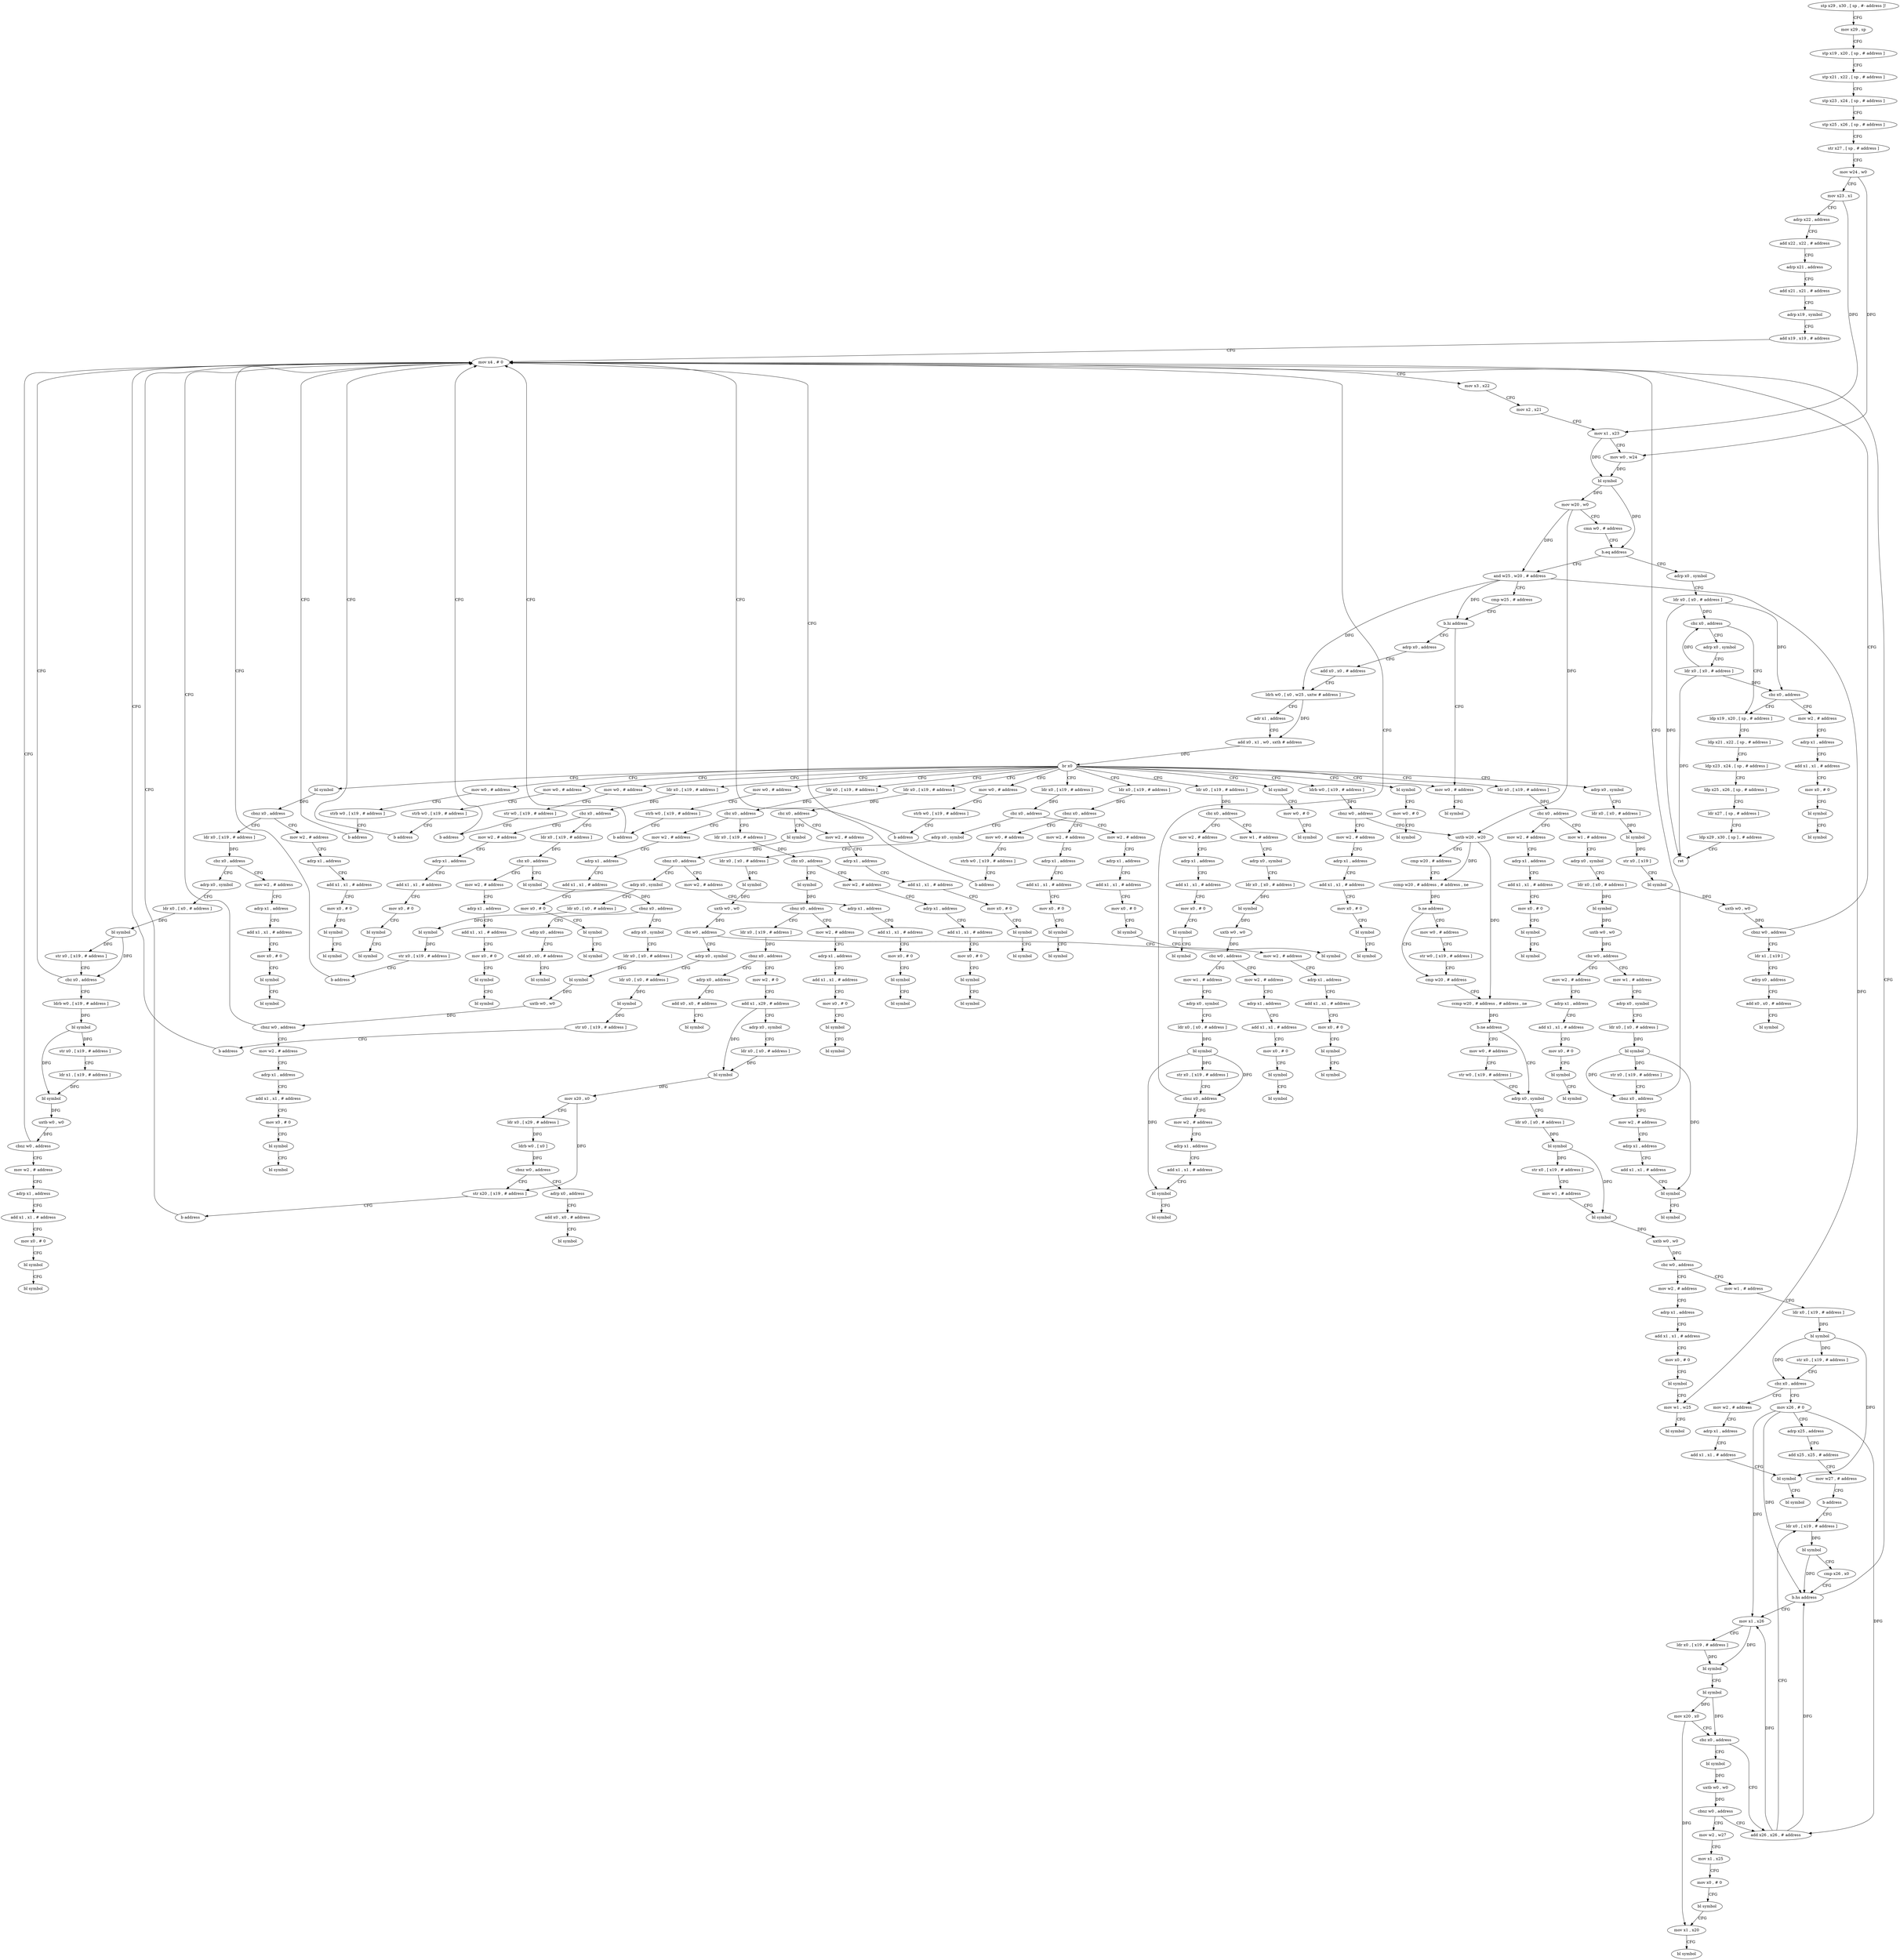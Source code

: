 digraph "func" {
"4217520" [label = "stp x29 , x30 , [ sp , #- address ]!" ]
"4217524" [label = "mov x29 , sp" ]
"4217528" [label = "stp x19 , x20 , [ sp , # address ]" ]
"4217532" [label = "stp x21 , x22 , [ sp , # address ]" ]
"4217536" [label = "stp x23 , x24 , [ sp , # address ]" ]
"4217540" [label = "stp x25 , x26 , [ sp , # address ]" ]
"4217544" [label = "str x27 , [ sp , # address ]" ]
"4217548" [label = "mov w24 , w0" ]
"4217552" [label = "mov x23 , x1" ]
"4217556" [label = "adrp x22 , address" ]
"4217560" [label = "add x22 , x22 , # address" ]
"4217564" [label = "adrp x21 , address" ]
"4217568" [label = "add x21 , x21 , # address" ]
"4217572" [label = "adrp x19 , symbol" ]
"4217576" [label = "add x19 , x19 , # address" ]
"4217580" [label = "mov x4 , # 0" ]
"4219052" [label = "adrp x0 , symbol" ]
"4219056" [label = "ldr x0 , [ x0 , # address ]" ]
"4219060" [label = "cbz x0 , address" ]
"4219092" [label = "adrp x0 , symbol" ]
"4219064" [label = "ldp x19 , x20 , [ sp , # address ]" ]
"4217616" [label = "and w25 , w20 , # address" ]
"4217620" [label = "cmp w25 , # address" ]
"4217624" [label = "b.hi address" ]
"4219044" [label = "mov w0 , # address" ]
"4217628" [label = "adrp x0 , address" ]
"4219096" [label = "ldr x0 , [ x0 , # address ]" ]
"4219100" [label = "cbz x0 , address" ]
"4219104" [label = "mov w2 , # address" ]
"4219068" [label = "ldp x21 , x22 , [ sp , # address ]" ]
"4219072" [label = "ldp x23 , x24 , [ sp , # address ]" ]
"4219076" [label = "ldp x25 , x26 , [ sp , # address ]" ]
"4219080" [label = "ldr x27 , [ sp , # address ]" ]
"4219084" [label = "ldp x29 , x30 , [ sp ] , # address" ]
"4219088" [label = "ret" ]
"4219048" [label = "bl symbol" ]
"4217632" [label = "add x0 , x0 , # address" ]
"4217636" [label = "ldrh w0 , [ x0 , w25 , uxtw # address ]" ]
"4217640" [label = "adr x1 , address" ]
"4217644" [label = "add x0 , x1 , w0 , sxth # address" ]
"4217648" [label = "br x0" ]
"4217652" [label = "bl symbol" ]
"4217664" [label = "bl symbol" ]
"4217676" [label = "adrp x0 , symbol" ]
"4217724" [label = "bl symbol" ]
"4217868" [label = "ldr x0 , [ x19 , # address ]" ]
"4218004" [label = "ldr x0 , [ x19 , # address ]" ]
"4218188" [label = "ldr x0 , [ x19 , # address ]" ]
"4218276" [label = "mov w0 , # address" ]
"4218288" [label = "mov w0 , # address" ]
"4218300" [label = "mov w0 , # address" ]
"4218312" [label = "mov w0 , # address" ]
"4218324" [label = "ldr x0 , [ x19 , # address ]" ]
"4218456" [label = "ldr x0 , [ x19 , # address ]" ]
"4218556" [label = "ldr x0 , [ x19 , # address ]" ]
"4218688" [label = "ldrb w0 , [ x19 , # address ]" ]
"4218980" [label = "mov w0 , # address" ]
"4218992" [label = "ldr x0 , [ x19 , # address ]" ]
"4219108" [label = "adrp x1 , address" ]
"4219112" [label = "add x1 , x1 , # address" ]
"4219116" [label = "mov x0 , # 0" ]
"4219120" [label = "bl symbol" ]
"4219124" [label = "bl symbol" ]
"4217656" [label = "mov w0 , # 0" ]
"4217660" [label = "bl symbol" ]
"4217668" [label = "mov w0 , # 0" ]
"4217672" [label = "bl symbol" ]
"4217680" [label = "ldr x0 , [ x0 , # address ]" ]
"4217684" [label = "bl symbol" ]
"4217688" [label = "str x0 , [ x19 ]" ]
"4217692" [label = "bl symbol" ]
"4217696" [label = "uxtb w0 , w0" ]
"4217700" [label = "cbnz w0 , address" ]
"4217704" [label = "ldr x1 , [ x19 ]" ]
"4217728" [label = "cbnz x0 , address" ]
"4217840" [label = "mov w2 , # address" ]
"4217732" [label = "ldr x0 , [ x19 , # address ]" ]
"4217872" [label = "cbz x0 , address" ]
"4217900" [label = "ldr x0 , [ x19 , # address ]" ]
"4217876" [label = "mov w2 , # address" ]
"4218008" [label = "cbz x0 , address" ]
"4218036" [label = "ldr x0 , [ x19 , # address ]" ]
"4218012" [label = "mov w2 , # address" ]
"4218192" [label = "cbz x0 , address" ]
"4218220" [label = "bl symbol" ]
"4218196" [label = "mov w2 , # address" ]
"4218280" [label = "strb w0 , [ x19 , # address ]" ]
"4218284" [label = "b address" ]
"4218292" [label = "strb w0 , [ x19 , # address ]" ]
"4218296" [label = "b address" ]
"4218304" [label = "str w0 , [ x19 , # address ]" ]
"4218308" [label = "b address" ]
"4218316" [label = "strb w0 , [ x19 , # address ]" ]
"4218320" [label = "b address" ]
"4218328" [label = "cbz x0 , address" ]
"4218356" [label = "mov w1 , # address" ]
"4218332" [label = "mov w2 , # address" ]
"4218460" [label = "cbz x0 , address" ]
"4218488" [label = "adrp x0 , symbol" ]
"4218464" [label = "mov w2 , # address" ]
"4218560" [label = "cbz x0 , address" ]
"4218588" [label = "mov w1 , # address" ]
"4218564" [label = "mov w2 , # address" ]
"4218692" [label = "cbnz w0 , address" ]
"4218812" [label = "mov w2 , # address" ]
"4218696" [label = "uxtb w20 , w20" ]
"4218984" [label = "strb w0 , [ x19 , # address ]" ]
"4218988" [label = "b address" ]
"4218996" [label = "cbnz x0 , address" ]
"4219012" [label = "mov w2 , # address" ]
"4219000" [label = "mov w0 , # address" ]
"4217584" [label = "mov x3 , x22" ]
"4217588" [label = "mov x2 , x21" ]
"4217592" [label = "mov x1 , x23" ]
"4217596" [label = "mov w0 , w24" ]
"4217600" [label = "bl symbol" ]
"4217604" [label = "mov w20 , w0" ]
"4217608" [label = "cmn w0 , # address" ]
"4217612" [label = "b.eq address" ]
"4217708" [label = "adrp x0 , address" ]
"4217712" [label = "add x0 , x0 , # address" ]
"4217716" [label = "bl symbol" ]
"4217844" [label = "adrp x1 , address" ]
"4217848" [label = "add x1 , x1 , # address" ]
"4217852" [label = "mov x0 , # 0" ]
"4217856" [label = "bl symbol" ]
"4217860" [label = "bl symbol" ]
"4217736" [label = "cbz x0 , address" ]
"4217764" [label = "adrp x0 , symbol" ]
"4217740" [label = "mov w2 , # address" ]
"4217904" [label = "cbz x0 , address" ]
"4217932" [label = "bl symbol" ]
"4217908" [label = "mov w2 , # address" ]
"4217880" [label = "adrp x1 , address" ]
"4217884" [label = "add x1 , x1 , # address" ]
"4217888" [label = "mov x0 , # 0" ]
"4217892" [label = "bl symbol" ]
"4217896" [label = "bl symbol" ]
"4218040" [label = "cbz x0 , address" ]
"4218068" [label = "bl symbol" ]
"4218044" [label = "mov w2 , # address" ]
"4218016" [label = "adrp x1 , address" ]
"4218020" [label = "add x1 , x1 , # address" ]
"4218024" [label = "mov x0 , # 0" ]
"4218028" [label = "bl symbol" ]
"4218032" [label = "bl symbol" ]
"4218224" [label = "cbnz x0 , address" ]
"4218248" [label = "mov w2 , # address" ]
"4218228" [label = "adrp x0 , symbol" ]
"4218200" [label = "adrp x1 , address" ]
"4218204" [label = "add x1 , x1 , # address" ]
"4218208" [label = "mov x0 , # 0" ]
"4218212" [label = "bl symbol" ]
"4218216" [label = "bl symbol" ]
"4218360" [label = "adrp x0 , symbol" ]
"4218364" [label = "ldr x0 , [ x0 , # address ]" ]
"4218368" [label = "bl symbol" ]
"4218372" [label = "uxtb w0 , w0" ]
"4218376" [label = "cbz w0 , address" ]
"4218428" [label = "mov w2 , # address" ]
"4218380" [label = "mov w1 , # address" ]
"4218336" [label = "adrp x1 , address" ]
"4218340" [label = "add x1 , x1 , # address" ]
"4218344" [label = "mov x0 , # 0" ]
"4218348" [label = "bl symbol" ]
"4218352" [label = "bl symbol" ]
"4218492" [label = "ldr x0 , [ x0 , # address ]" ]
"4218496" [label = "bl symbol" ]
"4218500" [label = "uxtb w0 , w0" ]
"4218504" [label = "cbz w0 , address" ]
"4218528" [label = "mov w2 , # address" ]
"4218508" [label = "adrp x0 , symbol" ]
"4218468" [label = "adrp x1 , address" ]
"4218472" [label = "add x1 , x1 , # address" ]
"4218476" [label = "mov x0 , # 0" ]
"4218480" [label = "bl symbol" ]
"4218484" [label = "bl symbol" ]
"4218592" [label = "adrp x0 , symbol" ]
"4218596" [label = "ldr x0 , [ x0 , # address ]" ]
"4218600" [label = "bl symbol" ]
"4218604" [label = "uxtb w0 , w0" ]
"4218608" [label = "cbz w0 , address" ]
"4218660" [label = "mov w2 , # address" ]
"4218612" [label = "mov w1 , # address" ]
"4218568" [label = "adrp x1 , address" ]
"4218572" [label = "add x1 , x1 , # address" ]
"4218576" [label = "mov x0 , # 0" ]
"4218580" [label = "bl symbol" ]
"4218584" [label = "bl symbol" ]
"4218816" [label = "adrp x1 , address" ]
"4218820" [label = "add x1 , x1 , # address" ]
"4218824" [label = "mov x0 , # 0" ]
"4218828" [label = "bl symbol" ]
"4218832" [label = "bl symbol" ]
"4218700" [label = "cmp w20 , # address" ]
"4218704" [label = "ccmp w20 , # address , # address , ne" ]
"4218708" [label = "b.ne address" ]
"4218720" [label = "cmp w20 , # address" ]
"4218712" [label = "mov w0 , # address" ]
"4219016" [label = "adrp x1 , address" ]
"4219020" [label = "add x1 , x1 , # address" ]
"4219024" [label = "mov x0 , # 0" ]
"4219028" [label = "bl symbol" ]
"4219032" [label = "bl symbol" ]
"4219004" [label = "strb w0 , [ x19 , # address ]" ]
"4219008" [label = "b address" ]
"4217768" [label = "ldr x0 , [ x0 , # address ]" ]
"4217772" [label = "bl symbol" ]
"4217776" [label = "str x0 , [ x19 , # address ]" ]
"4217780" [label = "cbz x0 , address" ]
"4217784" [label = "ldrb w0 , [ x19 , # address ]" ]
"4217744" [label = "adrp x1 , address" ]
"4217748" [label = "add x1 , x1 , # address" ]
"4217752" [label = "mov x0 , # 0" ]
"4217756" [label = "bl symbol" ]
"4217760" [label = "bl symbol" ]
"4217936" [label = "cbnz x0 , address" ]
"4217988" [label = "adrp x0 , address" ]
"4217940" [label = "adrp x0 , symbol" ]
"4217912" [label = "adrp x1 , address" ]
"4217916" [label = "add x1 , x1 , # address" ]
"4217920" [label = "mov x0 , # 0" ]
"4217924" [label = "bl symbol" ]
"4217928" [label = "bl symbol" ]
"4218072" [label = "cbnz x0 , address" ]
"4218128" [label = "mov w2 , # address" ]
"4218076" [label = "ldr x0 , [ x19 , # address ]" ]
"4218048" [label = "adrp x1 , address" ]
"4218052" [label = "add x1 , x1 , # address" ]
"4218056" [label = "mov x0 , # 0" ]
"4218060" [label = "bl symbol" ]
"4218064" [label = "bl symbol" ]
"4218252" [label = "adrp x1 , address" ]
"4218256" [label = "add x1 , x1 , # address" ]
"4218260" [label = "mov x0 , # 0" ]
"4218264" [label = "bl symbol" ]
"4218268" [label = "bl symbol" ]
"4218232" [label = "ldr x0 , [ x0 , # address ]" ]
"4218236" [label = "bl symbol" ]
"4218240" [label = "str x0 , [ x19 , # address ]" ]
"4218244" [label = "b address" ]
"4218432" [label = "adrp x1 , address" ]
"4218436" [label = "add x1 , x1 , # address" ]
"4218440" [label = "mov x0 , # 0" ]
"4218444" [label = "bl symbol" ]
"4218448" [label = "bl symbol" ]
"4218384" [label = "adrp x0 , symbol" ]
"4218388" [label = "ldr x0 , [ x0 , # address ]" ]
"4218392" [label = "bl symbol" ]
"4218396" [label = "str x0 , [ x19 , # address ]" ]
"4218400" [label = "cbnz x0 , address" ]
"4218404" [label = "mov w2 , # address" ]
"4218532" [label = "adrp x1 , address" ]
"4218536" [label = "add x1 , x1 , # address" ]
"4218540" [label = "mov x0 , # 0" ]
"4218544" [label = "bl symbol" ]
"4218548" [label = "bl symbol" ]
"4218512" [label = "ldr x0 , [ x0 , # address ]" ]
"4218516" [label = "bl symbol" ]
"4218520" [label = "str x0 , [ x19 , # address ]" ]
"4218524" [label = "b address" ]
"4218664" [label = "adrp x1 , address" ]
"4218668" [label = "add x1 , x1 , # address" ]
"4218672" [label = "mov x0 , # 0" ]
"4218676" [label = "bl symbol" ]
"4218680" [label = "bl symbol" ]
"4218616" [label = "adrp x0 , symbol" ]
"4218620" [label = "ldr x0 , [ x0 , # address ]" ]
"4218624" [label = "bl symbol" ]
"4218628" [label = "str x0 , [ x19 , # address ]" ]
"4218632" [label = "cbnz x0 , address" ]
"4218636" [label = "mov w2 , # address" ]
"4218724" [label = "ccmp w20 , # address , # address , ne" ]
"4218728" [label = "b.ne address" ]
"4218740" [label = "adrp x0 , symbol" ]
"4218732" [label = "mov w0 , # address" ]
"4218716" [label = "str w0 , [ x19 , # address ]" ]
"4217788" [label = "bl symbol" ]
"4217792" [label = "str x0 , [ x19 , # address ]" ]
"4217796" [label = "ldr x1 , [ x19 , # address ]" ]
"4217800" [label = "bl symbol" ]
"4217804" [label = "uxtb w0 , w0" ]
"4217808" [label = "cbnz w0 , address" ]
"4217812" [label = "mov w2 , # address" ]
"4217992" [label = "add x0 , x0 , # address" ]
"4217996" [label = "bl symbol" ]
"4217944" [label = "ldr x0 , [ x0 , # address ]" ]
"4217948" [label = "bl symbol" ]
"4217952" [label = "uxtb w0 , w0" ]
"4217956" [label = "cbnz w0 , address" ]
"4217960" [label = "mov w2 , # address" ]
"4218132" [label = "adrp x1 , address" ]
"4218136" [label = "add x1 , x1 , # address" ]
"4218140" [label = "mov x0 , # 0" ]
"4218144" [label = "bl symbol" ]
"4218148" [label = "bl symbol" ]
"4218080" [label = "cbnz x0 , address" ]
"4218156" [label = "adrp x0 , address" ]
"4218084" [label = "mov w2 , # 0" ]
"4218408" [label = "adrp x1 , address" ]
"4218412" [label = "add x1 , x1 , # address" ]
"4218416" [label = "bl symbol" ]
"4218420" [label = "bl symbol" ]
"4218640" [label = "adrp x1 , address" ]
"4218644" [label = "add x1 , x1 , # address" ]
"4218648" [label = "bl symbol" ]
"4218652" [label = "bl symbol" ]
"4218744" [label = "ldr x0 , [ x0 , # address ]" ]
"4218748" [label = "bl symbol" ]
"4218752" [label = "str x0 , [ x19 , # address ]" ]
"4218756" [label = "mov w1 , # address" ]
"4218760" [label = "bl symbol" ]
"4218764" [label = "uxtb w0 , w0" ]
"4218768" [label = "cbz w0 , address" ]
"4218840" [label = "mov w2 , # address" ]
"4218772" [label = "mov w1 , # address" ]
"4218736" [label = "str w0 , [ x19 , # address ]" ]
"4217816" [label = "adrp x1 , address" ]
"4217820" [label = "add x1 , x1 , # address" ]
"4217824" [label = "mov x0 , # 0" ]
"4217828" [label = "bl symbol" ]
"4217832" [label = "bl symbol" ]
"4217964" [label = "adrp x1 , address" ]
"4217968" [label = "add x1 , x1 , # address" ]
"4217972" [label = "mov x0 , # 0" ]
"4217976" [label = "bl symbol" ]
"4217980" [label = "bl symbol" ]
"4218160" [label = "add x0 , x0 , # address" ]
"4218164" [label = "bl symbol" ]
"4218088" [label = "add x1 , x29 , # address" ]
"4218092" [label = "adrp x0 , symbol" ]
"4218096" [label = "ldr x0 , [ x0 , # address ]" ]
"4218100" [label = "bl symbol" ]
"4218104" [label = "mov x20 , x0" ]
"4218108" [label = "ldr x0 , [ x29 , # address ]" ]
"4218112" [label = "ldrb w0 , [ x0 ]" ]
"4218116" [label = "cbnz w0 , address" ]
"4218172" [label = "adrp x0 , address" ]
"4218120" [label = "str x20 , [ x19 , # address ]" ]
"4218844" [label = "adrp x1 , address" ]
"4218848" [label = "add x1 , x1 , # address" ]
"4218852" [label = "mov x0 , # 0" ]
"4218856" [label = "bl symbol" ]
"4218860" [label = "mov w1 , w25" ]
"4218864" [label = "bl symbol" ]
"4218776" [label = "ldr x0 , [ x19 , # address ]" ]
"4218780" [label = "bl symbol" ]
"4218784" [label = "str x0 , [ x19 , # address ]" ]
"4218788" [label = "cbz x0 , address" ]
"4218872" [label = "mov w2 , # address" ]
"4218792" [label = "mov x26 , # 0" ]
"4218176" [label = "add x0 , x0 , # address" ]
"4218180" [label = "bl symbol" ]
"4218124" [label = "b address" ]
"4218876" [label = "adrp x1 , address" ]
"4218880" [label = "add x1 , x1 , # address" ]
"4218884" [label = "bl symbol" ]
"4218888" [label = "bl symbol" ]
"4218796" [label = "adrp x25 , address" ]
"4218800" [label = "add x25 , x25 , # address" ]
"4218804" [label = "mov w27 , # address" ]
"4218808" [label = "b address" ]
"4218900" [label = "ldr x0 , [ x19 , # address ]" ]
"4218904" [label = "bl symbol" ]
"4218908" [label = "cmp x26 , x0" ]
"4218912" [label = "b.hs address" ]
"4218916" [label = "mov x1 , x26" ]
"4218920" [label = "ldr x0 , [ x19 , # address ]" ]
"4218924" [label = "bl symbol" ]
"4218928" [label = "bl symbol" ]
"4218932" [label = "mov x20 , x0" ]
"4218936" [label = "cbz x0 , address" ]
"4218896" [label = "add x26 , x26 , # address" ]
"4218940" [label = "bl symbol" ]
"4218944" [label = "uxtb w0 , w0" ]
"4218948" [label = "cbnz w0 , address" ]
"4218952" [label = "mov w2 , w27" ]
"4218956" [label = "mov x1 , x25" ]
"4218960" [label = "mov x0 , # 0" ]
"4218964" [label = "bl symbol" ]
"4218968" [label = "mov x1 , x20" ]
"4218972" [label = "bl symbol" ]
"4217520" -> "4217524" [ label = "CFG" ]
"4217524" -> "4217528" [ label = "CFG" ]
"4217528" -> "4217532" [ label = "CFG" ]
"4217532" -> "4217536" [ label = "CFG" ]
"4217536" -> "4217540" [ label = "CFG" ]
"4217540" -> "4217544" [ label = "CFG" ]
"4217544" -> "4217548" [ label = "CFG" ]
"4217548" -> "4217552" [ label = "CFG" ]
"4217548" -> "4217596" [ label = "DFG" ]
"4217552" -> "4217556" [ label = "CFG" ]
"4217552" -> "4217592" [ label = "DFG" ]
"4217556" -> "4217560" [ label = "CFG" ]
"4217560" -> "4217564" [ label = "CFG" ]
"4217564" -> "4217568" [ label = "CFG" ]
"4217568" -> "4217572" [ label = "CFG" ]
"4217572" -> "4217576" [ label = "CFG" ]
"4217576" -> "4217580" [ label = "CFG" ]
"4217580" -> "4217584" [ label = "CFG" ]
"4219052" -> "4219056" [ label = "CFG" ]
"4219056" -> "4219060" [ label = "DFG" ]
"4219056" -> "4219100" [ label = "DFG" ]
"4219056" -> "4219088" [ label = "DFG" ]
"4219060" -> "4219092" [ label = "CFG" ]
"4219060" -> "4219064" [ label = "CFG" ]
"4219092" -> "4219096" [ label = "CFG" ]
"4219064" -> "4219068" [ label = "CFG" ]
"4217616" -> "4217620" [ label = "CFG" ]
"4217616" -> "4217624" [ label = "DFG" ]
"4217616" -> "4217636" [ label = "DFG" ]
"4217616" -> "4218860" [ label = "DFG" ]
"4217620" -> "4217624" [ label = "CFG" ]
"4217624" -> "4219044" [ label = "CFG" ]
"4217624" -> "4217628" [ label = "CFG" ]
"4219044" -> "4219048" [ label = "CFG" ]
"4217628" -> "4217632" [ label = "CFG" ]
"4219096" -> "4219100" [ label = "DFG" ]
"4219096" -> "4219060" [ label = "DFG" ]
"4219096" -> "4219088" [ label = "DFG" ]
"4219100" -> "4219064" [ label = "CFG" ]
"4219100" -> "4219104" [ label = "CFG" ]
"4219104" -> "4219108" [ label = "CFG" ]
"4219068" -> "4219072" [ label = "CFG" ]
"4219072" -> "4219076" [ label = "CFG" ]
"4219076" -> "4219080" [ label = "CFG" ]
"4219080" -> "4219084" [ label = "CFG" ]
"4219084" -> "4219088" [ label = "CFG" ]
"4217632" -> "4217636" [ label = "CFG" ]
"4217636" -> "4217640" [ label = "CFG" ]
"4217636" -> "4217644" [ label = "DFG" ]
"4217640" -> "4217644" [ label = "CFG" ]
"4217644" -> "4217648" [ label = "DFG" ]
"4217648" -> "4217652" [ label = "CFG" ]
"4217648" -> "4217664" [ label = "CFG" ]
"4217648" -> "4217676" [ label = "CFG" ]
"4217648" -> "4217724" [ label = "CFG" ]
"4217648" -> "4217868" [ label = "CFG" ]
"4217648" -> "4218004" [ label = "CFG" ]
"4217648" -> "4218188" [ label = "CFG" ]
"4217648" -> "4218276" [ label = "CFG" ]
"4217648" -> "4218288" [ label = "CFG" ]
"4217648" -> "4218300" [ label = "CFG" ]
"4217648" -> "4218312" [ label = "CFG" ]
"4217648" -> "4218324" [ label = "CFG" ]
"4217648" -> "4218456" [ label = "CFG" ]
"4217648" -> "4218556" [ label = "CFG" ]
"4217648" -> "4218688" [ label = "CFG" ]
"4217648" -> "4218980" [ label = "CFG" ]
"4217648" -> "4218992" [ label = "CFG" ]
"4217648" -> "4219044" [ label = "CFG" ]
"4217652" -> "4217656" [ label = "CFG" ]
"4217664" -> "4217668" [ label = "CFG" ]
"4217676" -> "4217680" [ label = "CFG" ]
"4217724" -> "4217728" [ label = "DFG" ]
"4217868" -> "4217872" [ label = "DFG" ]
"4218004" -> "4218008" [ label = "DFG" ]
"4218188" -> "4218192" [ label = "DFG" ]
"4218276" -> "4218280" [ label = "CFG" ]
"4218288" -> "4218292" [ label = "CFG" ]
"4218300" -> "4218304" [ label = "CFG" ]
"4218312" -> "4218316" [ label = "CFG" ]
"4218324" -> "4218328" [ label = "DFG" ]
"4218456" -> "4218460" [ label = "DFG" ]
"4218556" -> "4218560" [ label = "DFG" ]
"4218688" -> "4218692" [ label = "DFG" ]
"4218980" -> "4218984" [ label = "CFG" ]
"4218992" -> "4218996" [ label = "DFG" ]
"4219108" -> "4219112" [ label = "CFG" ]
"4219112" -> "4219116" [ label = "CFG" ]
"4219116" -> "4219120" [ label = "CFG" ]
"4219120" -> "4219124" [ label = "CFG" ]
"4217656" -> "4217660" [ label = "CFG" ]
"4217668" -> "4217672" [ label = "CFG" ]
"4217680" -> "4217684" [ label = "DFG" ]
"4217684" -> "4217688" [ label = "DFG" ]
"4217688" -> "4217692" [ label = "CFG" ]
"4217692" -> "4217696" [ label = "DFG" ]
"4217696" -> "4217700" [ label = "DFG" ]
"4217700" -> "4217580" [ label = "CFG" ]
"4217700" -> "4217704" [ label = "CFG" ]
"4217704" -> "4217708" [ label = "CFG" ]
"4217728" -> "4217840" [ label = "CFG" ]
"4217728" -> "4217732" [ label = "CFG" ]
"4217840" -> "4217844" [ label = "CFG" ]
"4217732" -> "4217736" [ label = "DFG" ]
"4217872" -> "4217900" [ label = "CFG" ]
"4217872" -> "4217876" [ label = "CFG" ]
"4217900" -> "4217904" [ label = "DFG" ]
"4217876" -> "4217880" [ label = "CFG" ]
"4218008" -> "4218036" [ label = "CFG" ]
"4218008" -> "4218012" [ label = "CFG" ]
"4218036" -> "4218040" [ label = "DFG" ]
"4218012" -> "4218016" [ label = "CFG" ]
"4218192" -> "4218220" [ label = "CFG" ]
"4218192" -> "4218196" [ label = "CFG" ]
"4218220" -> "4218224" [ label = "DFG" ]
"4218196" -> "4218200" [ label = "CFG" ]
"4218280" -> "4218284" [ label = "CFG" ]
"4218284" -> "4217580" [ label = "CFG" ]
"4218292" -> "4218296" [ label = "CFG" ]
"4218296" -> "4217580" [ label = "CFG" ]
"4218304" -> "4218308" [ label = "CFG" ]
"4218308" -> "4217580" [ label = "CFG" ]
"4218316" -> "4218320" [ label = "CFG" ]
"4218320" -> "4217580" [ label = "CFG" ]
"4218328" -> "4218356" [ label = "CFG" ]
"4218328" -> "4218332" [ label = "CFG" ]
"4218356" -> "4218360" [ label = "CFG" ]
"4218332" -> "4218336" [ label = "CFG" ]
"4218460" -> "4218488" [ label = "CFG" ]
"4218460" -> "4218464" [ label = "CFG" ]
"4218488" -> "4218492" [ label = "CFG" ]
"4218464" -> "4218468" [ label = "CFG" ]
"4218560" -> "4218588" [ label = "CFG" ]
"4218560" -> "4218564" [ label = "CFG" ]
"4218588" -> "4218592" [ label = "CFG" ]
"4218564" -> "4218568" [ label = "CFG" ]
"4218692" -> "4218812" [ label = "CFG" ]
"4218692" -> "4218696" [ label = "CFG" ]
"4218812" -> "4218816" [ label = "CFG" ]
"4218696" -> "4218700" [ label = "CFG" ]
"4218696" -> "4218704" [ label = "DFG" ]
"4218696" -> "4218724" [ label = "DFG" ]
"4218984" -> "4218988" [ label = "CFG" ]
"4218988" -> "4217580" [ label = "CFG" ]
"4218996" -> "4219012" [ label = "CFG" ]
"4218996" -> "4219000" [ label = "CFG" ]
"4219012" -> "4219016" [ label = "CFG" ]
"4219000" -> "4219004" [ label = "CFG" ]
"4217584" -> "4217588" [ label = "CFG" ]
"4217588" -> "4217592" [ label = "CFG" ]
"4217592" -> "4217596" [ label = "CFG" ]
"4217592" -> "4217600" [ label = "DFG" ]
"4217596" -> "4217600" [ label = "DFG" ]
"4217600" -> "4217604" [ label = "DFG" ]
"4217600" -> "4217612" [ label = "DFG" ]
"4217604" -> "4217608" [ label = "CFG" ]
"4217604" -> "4217616" [ label = "DFG" ]
"4217604" -> "4218696" [ label = "DFG" ]
"4217608" -> "4217612" [ label = "CFG" ]
"4217612" -> "4219052" [ label = "CFG" ]
"4217612" -> "4217616" [ label = "CFG" ]
"4217708" -> "4217712" [ label = "CFG" ]
"4217712" -> "4217716" [ label = "CFG" ]
"4217844" -> "4217848" [ label = "CFG" ]
"4217848" -> "4217852" [ label = "CFG" ]
"4217852" -> "4217856" [ label = "CFG" ]
"4217856" -> "4217860" [ label = "CFG" ]
"4217736" -> "4217764" [ label = "CFG" ]
"4217736" -> "4217740" [ label = "CFG" ]
"4217764" -> "4217768" [ label = "CFG" ]
"4217740" -> "4217744" [ label = "CFG" ]
"4217904" -> "4217932" [ label = "CFG" ]
"4217904" -> "4217908" [ label = "CFG" ]
"4217932" -> "4217936" [ label = "DFG" ]
"4217908" -> "4217912" [ label = "CFG" ]
"4217880" -> "4217884" [ label = "CFG" ]
"4217884" -> "4217888" [ label = "CFG" ]
"4217888" -> "4217892" [ label = "CFG" ]
"4217892" -> "4217896" [ label = "CFG" ]
"4218040" -> "4218068" [ label = "CFG" ]
"4218040" -> "4218044" [ label = "CFG" ]
"4218068" -> "4218072" [ label = "DFG" ]
"4218044" -> "4218048" [ label = "CFG" ]
"4218016" -> "4218020" [ label = "CFG" ]
"4218020" -> "4218024" [ label = "CFG" ]
"4218024" -> "4218028" [ label = "CFG" ]
"4218028" -> "4218032" [ label = "CFG" ]
"4218224" -> "4218248" [ label = "CFG" ]
"4218224" -> "4218228" [ label = "CFG" ]
"4218248" -> "4218252" [ label = "CFG" ]
"4218228" -> "4218232" [ label = "CFG" ]
"4218200" -> "4218204" [ label = "CFG" ]
"4218204" -> "4218208" [ label = "CFG" ]
"4218208" -> "4218212" [ label = "CFG" ]
"4218212" -> "4218216" [ label = "CFG" ]
"4218360" -> "4218364" [ label = "CFG" ]
"4218364" -> "4218368" [ label = "DFG" ]
"4218368" -> "4218372" [ label = "DFG" ]
"4218372" -> "4218376" [ label = "DFG" ]
"4218376" -> "4218428" [ label = "CFG" ]
"4218376" -> "4218380" [ label = "CFG" ]
"4218428" -> "4218432" [ label = "CFG" ]
"4218380" -> "4218384" [ label = "CFG" ]
"4218336" -> "4218340" [ label = "CFG" ]
"4218340" -> "4218344" [ label = "CFG" ]
"4218344" -> "4218348" [ label = "CFG" ]
"4218348" -> "4218352" [ label = "CFG" ]
"4218492" -> "4218496" [ label = "DFG" ]
"4218496" -> "4218500" [ label = "DFG" ]
"4218500" -> "4218504" [ label = "DFG" ]
"4218504" -> "4218528" [ label = "CFG" ]
"4218504" -> "4218508" [ label = "CFG" ]
"4218528" -> "4218532" [ label = "CFG" ]
"4218508" -> "4218512" [ label = "CFG" ]
"4218468" -> "4218472" [ label = "CFG" ]
"4218472" -> "4218476" [ label = "CFG" ]
"4218476" -> "4218480" [ label = "CFG" ]
"4218480" -> "4218484" [ label = "CFG" ]
"4218592" -> "4218596" [ label = "CFG" ]
"4218596" -> "4218600" [ label = "DFG" ]
"4218600" -> "4218604" [ label = "DFG" ]
"4218604" -> "4218608" [ label = "DFG" ]
"4218608" -> "4218660" [ label = "CFG" ]
"4218608" -> "4218612" [ label = "CFG" ]
"4218660" -> "4218664" [ label = "CFG" ]
"4218612" -> "4218616" [ label = "CFG" ]
"4218568" -> "4218572" [ label = "CFG" ]
"4218572" -> "4218576" [ label = "CFG" ]
"4218576" -> "4218580" [ label = "CFG" ]
"4218580" -> "4218584" [ label = "CFG" ]
"4218816" -> "4218820" [ label = "CFG" ]
"4218820" -> "4218824" [ label = "CFG" ]
"4218824" -> "4218828" [ label = "CFG" ]
"4218828" -> "4218832" [ label = "CFG" ]
"4218700" -> "4218704" [ label = "CFG" ]
"4218704" -> "4218708" [ label = "DFG" ]
"4218708" -> "4218720" [ label = "CFG" ]
"4218708" -> "4218712" [ label = "CFG" ]
"4218720" -> "4218724" [ label = "CFG" ]
"4218712" -> "4218716" [ label = "CFG" ]
"4219016" -> "4219020" [ label = "CFG" ]
"4219020" -> "4219024" [ label = "CFG" ]
"4219024" -> "4219028" [ label = "CFG" ]
"4219028" -> "4219032" [ label = "CFG" ]
"4219004" -> "4219008" [ label = "CFG" ]
"4219008" -> "4217580" [ label = "CFG" ]
"4217768" -> "4217772" [ label = "DFG" ]
"4217772" -> "4217776" [ label = "DFG" ]
"4217772" -> "4217780" [ label = "DFG" ]
"4217776" -> "4217780" [ label = "CFG" ]
"4217780" -> "4217580" [ label = "CFG" ]
"4217780" -> "4217784" [ label = "CFG" ]
"4217784" -> "4217788" [ label = "DFG" ]
"4217744" -> "4217748" [ label = "CFG" ]
"4217748" -> "4217752" [ label = "CFG" ]
"4217752" -> "4217756" [ label = "CFG" ]
"4217756" -> "4217760" [ label = "CFG" ]
"4217936" -> "4217988" [ label = "CFG" ]
"4217936" -> "4217940" [ label = "CFG" ]
"4217988" -> "4217992" [ label = "CFG" ]
"4217940" -> "4217944" [ label = "CFG" ]
"4217912" -> "4217916" [ label = "CFG" ]
"4217916" -> "4217920" [ label = "CFG" ]
"4217920" -> "4217924" [ label = "CFG" ]
"4217924" -> "4217928" [ label = "CFG" ]
"4218072" -> "4218128" [ label = "CFG" ]
"4218072" -> "4218076" [ label = "CFG" ]
"4218128" -> "4218132" [ label = "CFG" ]
"4218076" -> "4218080" [ label = "DFG" ]
"4218048" -> "4218052" [ label = "CFG" ]
"4218052" -> "4218056" [ label = "CFG" ]
"4218056" -> "4218060" [ label = "CFG" ]
"4218060" -> "4218064" [ label = "CFG" ]
"4218252" -> "4218256" [ label = "CFG" ]
"4218256" -> "4218260" [ label = "CFG" ]
"4218260" -> "4218264" [ label = "CFG" ]
"4218264" -> "4218268" [ label = "CFG" ]
"4218232" -> "4218236" [ label = "DFG" ]
"4218236" -> "4218240" [ label = "DFG" ]
"4218240" -> "4218244" [ label = "CFG" ]
"4218244" -> "4217580" [ label = "CFG" ]
"4218432" -> "4218436" [ label = "CFG" ]
"4218436" -> "4218440" [ label = "CFG" ]
"4218440" -> "4218444" [ label = "CFG" ]
"4218444" -> "4218448" [ label = "CFG" ]
"4218384" -> "4218388" [ label = "CFG" ]
"4218388" -> "4218392" [ label = "DFG" ]
"4218392" -> "4218396" [ label = "DFG" ]
"4218392" -> "4218400" [ label = "DFG" ]
"4218392" -> "4218416" [ label = "DFG" ]
"4218396" -> "4218400" [ label = "CFG" ]
"4218400" -> "4217580" [ label = "CFG" ]
"4218400" -> "4218404" [ label = "CFG" ]
"4218404" -> "4218408" [ label = "CFG" ]
"4218532" -> "4218536" [ label = "CFG" ]
"4218536" -> "4218540" [ label = "CFG" ]
"4218540" -> "4218544" [ label = "CFG" ]
"4218544" -> "4218548" [ label = "CFG" ]
"4218512" -> "4218516" [ label = "DFG" ]
"4218516" -> "4218520" [ label = "DFG" ]
"4218520" -> "4218524" [ label = "CFG" ]
"4218524" -> "4217580" [ label = "CFG" ]
"4218664" -> "4218668" [ label = "CFG" ]
"4218668" -> "4218672" [ label = "CFG" ]
"4218672" -> "4218676" [ label = "CFG" ]
"4218676" -> "4218680" [ label = "CFG" ]
"4218616" -> "4218620" [ label = "CFG" ]
"4218620" -> "4218624" [ label = "DFG" ]
"4218624" -> "4218628" [ label = "DFG" ]
"4218624" -> "4218632" [ label = "DFG" ]
"4218624" -> "4218648" [ label = "DFG" ]
"4218628" -> "4218632" [ label = "CFG" ]
"4218632" -> "4217580" [ label = "CFG" ]
"4218632" -> "4218636" [ label = "CFG" ]
"4218636" -> "4218640" [ label = "CFG" ]
"4218724" -> "4218728" [ label = "DFG" ]
"4218728" -> "4218740" [ label = "CFG" ]
"4218728" -> "4218732" [ label = "CFG" ]
"4218740" -> "4218744" [ label = "CFG" ]
"4218732" -> "4218736" [ label = "CFG" ]
"4218716" -> "4218720" [ label = "CFG" ]
"4217788" -> "4217792" [ label = "DFG" ]
"4217788" -> "4217800" [ label = "DFG" ]
"4217792" -> "4217796" [ label = "CFG" ]
"4217796" -> "4217800" [ label = "DFG" ]
"4217800" -> "4217804" [ label = "DFG" ]
"4217804" -> "4217808" [ label = "DFG" ]
"4217808" -> "4217580" [ label = "CFG" ]
"4217808" -> "4217812" [ label = "CFG" ]
"4217812" -> "4217816" [ label = "CFG" ]
"4217992" -> "4217996" [ label = "CFG" ]
"4217944" -> "4217948" [ label = "DFG" ]
"4217948" -> "4217952" [ label = "DFG" ]
"4217952" -> "4217956" [ label = "DFG" ]
"4217956" -> "4217580" [ label = "CFG" ]
"4217956" -> "4217960" [ label = "CFG" ]
"4217960" -> "4217964" [ label = "CFG" ]
"4218132" -> "4218136" [ label = "CFG" ]
"4218136" -> "4218140" [ label = "CFG" ]
"4218140" -> "4218144" [ label = "CFG" ]
"4218144" -> "4218148" [ label = "CFG" ]
"4218080" -> "4218156" [ label = "CFG" ]
"4218080" -> "4218084" [ label = "CFG" ]
"4218156" -> "4218160" [ label = "CFG" ]
"4218084" -> "4218088" [ label = "CFG" ]
"4218408" -> "4218412" [ label = "CFG" ]
"4218412" -> "4218416" [ label = "CFG" ]
"4218416" -> "4218420" [ label = "CFG" ]
"4218640" -> "4218644" [ label = "CFG" ]
"4218644" -> "4218648" [ label = "CFG" ]
"4218648" -> "4218652" [ label = "CFG" ]
"4218744" -> "4218748" [ label = "DFG" ]
"4218748" -> "4218752" [ label = "DFG" ]
"4218748" -> "4218760" [ label = "DFG" ]
"4218752" -> "4218756" [ label = "CFG" ]
"4218756" -> "4218760" [ label = "CFG" ]
"4218760" -> "4218764" [ label = "DFG" ]
"4218764" -> "4218768" [ label = "DFG" ]
"4218768" -> "4218840" [ label = "CFG" ]
"4218768" -> "4218772" [ label = "CFG" ]
"4218840" -> "4218844" [ label = "CFG" ]
"4218772" -> "4218776" [ label = "CFG" ]
"4218736" -> "4218740" [ label = "CFG" ]
"4217816" -> "4217820" [ label = "CFG" ]
"4217820" -> "4217824" [ label = "CFG" ]
"4217824" -> "4217828" [ label = "CFG" ]
"4217828" -> "4217832" [ label = "CFG" ]
"4217964" -> "4217968" [ label = "CFG" ]
"4217968" -> "4217972" [ label = "CFG" ]
"4217972" -> "4217976" [ label = "CFG" ]
"4217976" -> "4217980" [ label = "CFG" ]
"4218160" -> "4218164" [ label = "CFG" ]
"4218088" -> "4218092" [ label = "CFG" ]
"4218088" -> "4218100" [ label = "DFG" ]
"4218092" -> "4218096" [ label = "CFG" ]
"4218096" -> "4218100" [ label = "DFG" ]
"4218100" -> "4218104" [ label = "DFG" ]
"4218104" -> "4218108" [ label = "CFG" ]
"4218104" -> "4218120" [ label = "DFG" ]
"4218108" -> "4218112" [ label = "DFG" ]
"4218112" -> "4218116" [ label = "DFG" ]
"4218116" -> "4218172" [ label = "CFG" ]
"4218116" -> "4218120" [ label = "CFG" ]
"4218172" -> "4218176" [ label = "CFG" ]
"4218120" -> "4218124" [ label = "CFG" ]
"4218844" -> "4218848" [ label = "CFG" ]
"4218848" -> "4218852" [ label = "CFG" ]
"4218852" -> "4218856" [ label = "CFG" ]
"4218856" -> "4218860" [ label = "CFG" ]
"4218860" -> "4218864" [ label = "CFG" ]
"4218776" -> "4218780" [ label = "DFG" ]
"4218780" -> "4218784" [ label = "DFG" ]
"4218780" -> "4218788" [ label = "DFG" ]
"4218780" -> "4218884" [ label = "DFG" ]
"4218784" -> "4218788" [ label = "CFG" ]
"4218788" -> "4218872" [ label = "CFG" ]
"4218788" -> "4218792" [ label = "CFG" ]
"4218872" -> "4218876" [ label = "CFG" ]
"4218792" -> "4218796" [ label = "CFG" ]
"4218792" -> "4218912" [ label = "DFG" ]
"4218792" -> "4218916" [ label = "DFG" ]
"4218792" -> "4218896" [ label = "DFG" ]
"4218176" -> "4218180" [ label = "CFG" ]
"4218124" -> "4217580" [ label = "CFG" ]
"4218876" -> "4218880" [ label = "CFG" ]
"4218880" -> "4218884" [ label = "CFG" ]
"4218884" -> "4218888" [ label = "CFG" ]
"4218796" -> "4218800" [ label = "CFG" ]
"4218800" -> "4218804" [ label = "CFG" ]
"4218804" -> "4218808" [ label = "CFG" ]
"4218808" -> "4218900" [ label = "CFG" ]
"4218900" -> "4218904" [ label = "DFG" ]
"4218904" -> "4218908" [ label = "CFG" ]
"4218904" -> "4218912" [ label = "DFG" ]
"4218908" -> "4218912" [ label = "CFG" ]
"4218912" -> "4217580" [ label = "CFG" ]
"4218912" -> "4218916" [ label = "CFG" ]
"4218916" -> "4218920" [ label = "CFG" ]
"4218916" -> "4218924" [ label = "DFG" ]
"4218920" -> "4218924" [ label = "DFG" ]
"4218924" -> "4218928" [ label = "CFG" ]
"4218928" -> "4218932" [ label = "DFG" ]
"4218928" -> "4218936" [ label = "DFG" ]
"4218932" -> "4218936" [ label = "CFG" ]
"4218932" -> "4218968" [ label = "DFG" ]
"4218936" -> "4218896" [ label = "CFG" ]
"4218936" -> "4218940" [ label = "CFG" ]
"4218896" -> "4218900" [ label = "CFG" ]
"4218896" -> "4218916" [ label = "DFG" ]
"4218896" -> "4218912" [ label = "DFG" ]
"4218940" -> "4218944" [ label = "DFG" ]
"4218944" -> "4218948" [ label = "DFG" ]
"4218948" -> "4218896" [ label = "CFG" ]
"4218948" -> "4218952" [ label = "CFG" ]
"4218952" -> "4218956" [ label = "CFG" ]
"4218956" -> "4218960" [ label = "CFG" ]
"4218960" -> "4218964" [ label = "CFG" ]
"4218964" -> "4218968" [ label = "CFG" ]
"4218968" -> "4218972" [ label = "CFG" ]
}

